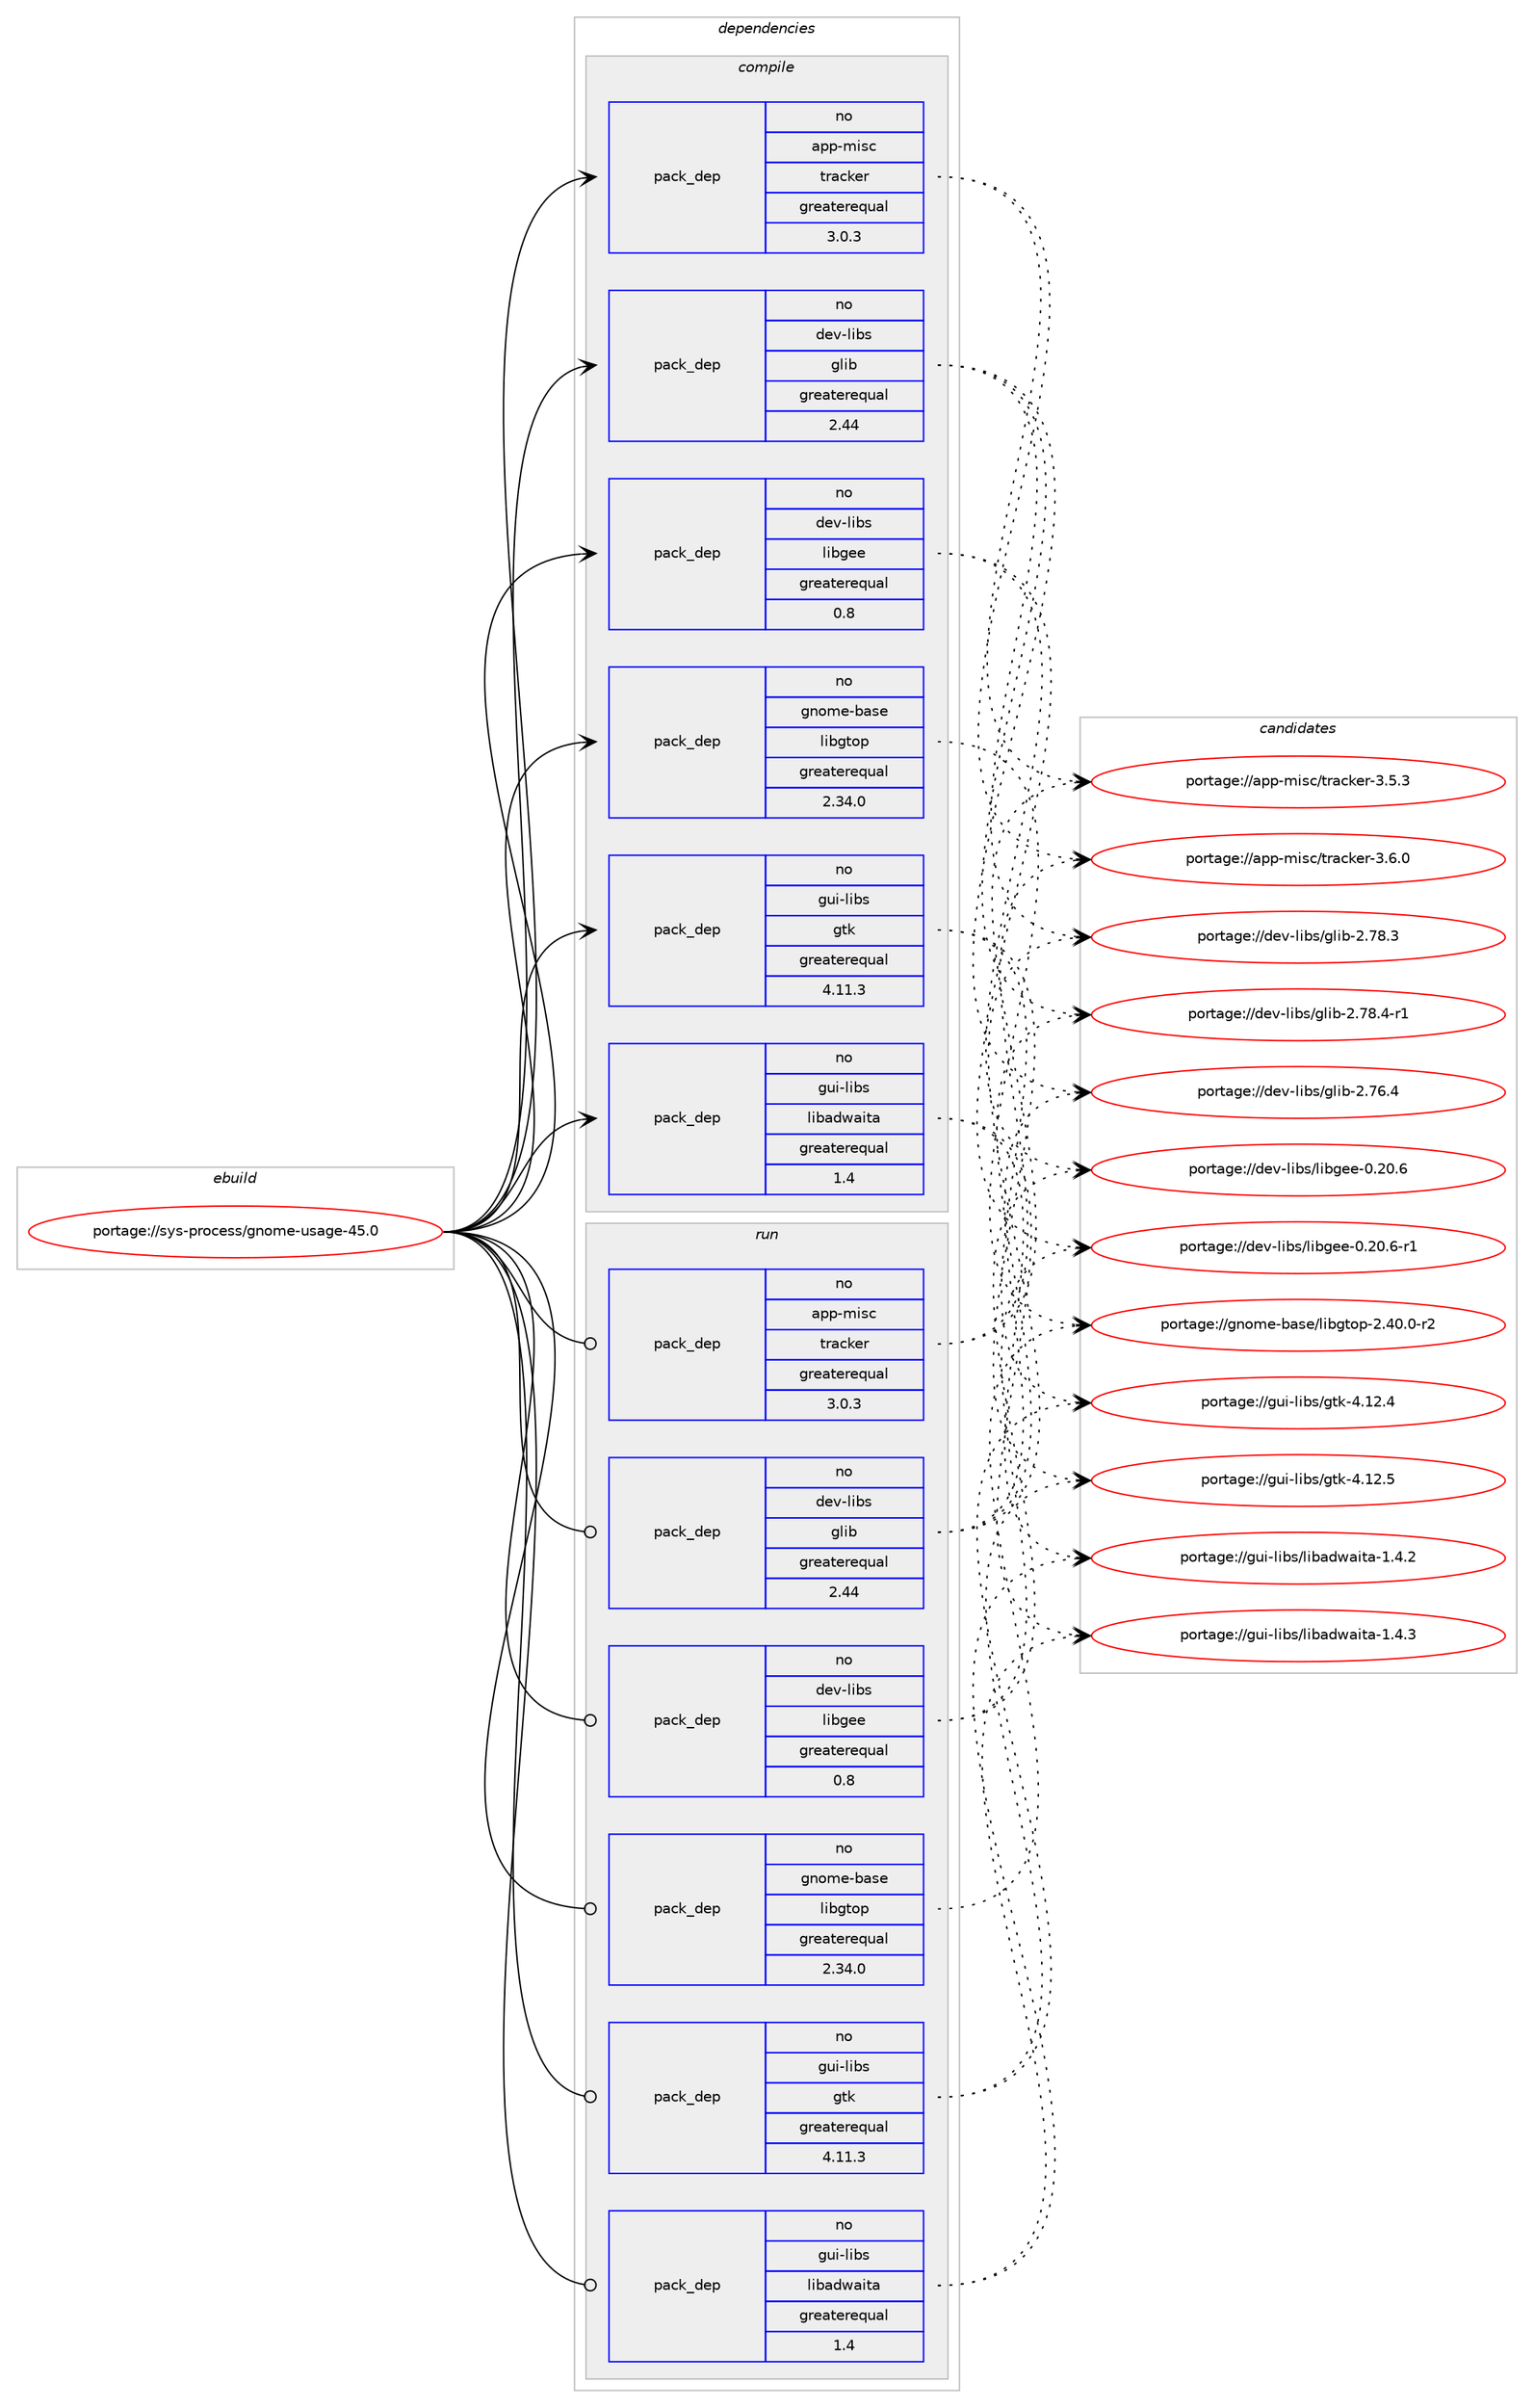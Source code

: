 digraph prolog {

# *************
# Graph options
# *************

newrank=true;
concentrate=true;
compound=true;
graph [rankdir=LR,fontname=Helvetica,fontsize=10,ranksep=1.5];#, ranksep=2.5, nodesep=0.2];
edge  [arrowhead=vee];
node  [fontname=Helvetica,fontsize=10];

# **********
# The ebuild
# **********

subgraph cluster_leftcol {
color=gray;
rank=same;
label=<<i>ebuild</i>>;
id [label="portage://sys-process/gnome-usage-45.0", color=red, width=4, href="../sys-process/gnome-usage-45.0.svg"];
}

# ****************
# The dependencies
# ****************

subgraph cluster_midcol {
color=gray;
label=<<i>dependencies</i>>;
subgraph cluster_compile {
fillcolor="#eeeeee";
style=filled;
label=<<i>compile</i>>;
subgraph pack7070 {
dependency22566 [label=<<TABLE BORDER="0" CELLBORDER="1" CELLSPACING="0" CELLPADDING="4" WIDTH="220"><TR><TD ROWSPAN="6" CELLPADDING="30">pack_dep</TD></TR><TR><TD WIDTH="110">no</TD></TR><TR><TD>app-misc</TD></TR><TR><TD>tracker</TD></TR><TR><TD>greaterequal</TD></TR><TR><TD>3.0.3</TD></TR></TABLE>>, shape=none, color=blue];
}
id:e -> dependency22566:w [weight=20,style="solid",arrowhead="vee"];
subgraph pack7071 {
dependency22567 [label=<<TABLE BORDER="0" CELLBORDER="1" CELLSPACING="0" CELLPADDING="4" WIDTH="220"><TR><TD ROWSPAN="6" CELLPADDING="30">pack_dep</TD></TR><TR><TD WIDTH="110">no</TD></TR><TR><TD>dev-libs</TD></TR><TR><TD>glib</TD></TR><TR><TD>greaterequal</TD></TR><TR><TD>2.44</TD></TR></TABLE>>, shape=none, color=blue];
}
id:e -> dependency22567:w [weight=20,style="solid",arrowhead="vee"];
subgraph pack7072 {
dependency22568 [label=<<TABLE BORDER="0" CELLBORDER="1" CELLSPACING="0" CELLPADDING="4" WIDTH="220"><TR><TD ROWSPAN="6" CELLPADDING="30">pack_dep</TD></TR><TR><TD WIDTH="110">no</TD></TR><TR><TD>dev-libs</TD></TR><TR><TD>libgee</TD></TR><TR><TD>greaterequal</TD></TR><TR><TD>0.8</TD></TR></TABLE>>, shape=none, color=blue];
}
id:e -> dependency22568:w [weight=20,style="solid",arrowhead="vee"];
subgraph pack7073 {
dependency22569 [label=<<TABLE BORDER="0" CELLBORDER="1" CELLSPACING="0" CELLPADDING="4" WIDTH="220"><TR><TD ROWSPAN="6" CELLPADDING="30">pack_dep</TD></TR><TR><TD WIDTH="110">no</TD></TR><TR><TD>gnome-base</TD></TR><TR><TD>libgtop</TD></TR><TR><TD>greaterequal</TD></TR><TR><TD>2.34.0</TD></TR></TABLE>>, shape=none, color=blue];
}
id:e -> dependency22569:w [weight=20,style="solid",arrowhead="vee"];
subgraph pack7074 {
dependency22570 [label=<<TABLE BORDER="0" CELLBORDER="1" CELLSPACING="0" CELLPADDING="4" WIDTH="220"><TR><TD ROWSPAN="6" CELLPADDING="30">pack_dep</TD></TR><TR><TD WIDTH="110">no</TD></TR><TR><TD>gui-libs</TD></TR><TR><TD>gtk</TD></TR><TR><TD>greaterequal</TD></TR><TR><TD>4.11.3</TD></TR></TABLE>>, shape=none, color=blue];
}
id:e -> dependency22570:w [weight=20,style="solid",arrowhead="vee"];
subgraph pack7075 {
dependency22571 [label=<<TABLE BORDER="0" CELLBORDER="1" CELLSPACING="0" CELLPADDING="4" WIDTH="220"><TR><TD ROWSPAN="6" CELLPADDING="30">pack_dep</TD></TR><TR><TD WIDTH="110">no</TD></TR><TR><TD>gui-libs</TD></TR><TR><TD>libadwaita</TD></TR><TR><TD>greaterequal</TD></TR><TR><TD>1.4</TD></TR></TABLE>>, shape=none, color=blue];
}
id:e -> dependency22571:w [weight=20,style="solid",arrowhead="vee"];
}
subgraph cluster_compileandrun {
fillcolor="#eeeeee";
style=filled;
label=<<i>compile and run</i>>;
}
subgraph cluster_run {
fillcolor="#eeeeee";
style=filled;
label=<<i>run</i>>;
subgraph pack7076 {
dependency22572 [label=<<TABLE BORDER="0" CELLBORDER="1" CELLSPACING="0" CELLPADDING="4" WIDTH="220"><TR><TD ROWSPAN="6" CELLPADDING="30">pack_dep</TD></TR><TR><TD WIDTH="110">no</TD></TR><TR><TD>app-misc</TD></TR><TR><TD>tracker</TD></TR><TR><TD>greaterequal</TD></TR><TR><TD>3.0.3</TD></TR></TABLE>>, shape=none, color=blue];
}
id:e -> dependency22572:w [weight=20,style="solid",arrowhead="odot"];
subgraph pack7077 {
dependency22573 [label=<<TABLE BORDER="0" CELLBORDER="1" CELLSPACING="0" CELLPADDING="4" WIDTH="220"><TR><TD ROWSPAN="6" CELLPADDING="30">pack_dep</TD></TR><TR><TD WIDTH="110">no</TD></TR><TR><TD>dev-libs</TD></TR><TR><TD>glib</TD></TR><TR><TD>greaterequal</TD></TR><TR><TD>2.44</TD></TR></TABLE>>, shape=none, color=blue];
}
id:e -> dependency22573:w [weight=20,style="solid",arrowhead="odot"];
subgraph pack7078 {
dependency22574 [label=<<TABLE BORDER="0" CELLBORDER="1" CELLSPACING="0" CELLPADDING="4" WIDTH="220"><TR><TD ROWSPAN="6" CELLPADDING="30">pack_dep</TD></TR><TR><TD WIDTH="110">no</TD></TR><TR><TD>dev-libs</TD></TR><TR><TD>libgee</TD></TR><TR><TD>greaterequal</TD></TR><TR><TD>0.8</TD></TR></TABLE>>, shape=none, color=blue];
}
id:e -> dependency22574:w [weight=20,style="solid",arrowhead="odot"];
subgraph pack7079 {
dependency22575 [label=<<TABLE BORDER="0" CELLBORDER="1" CELLSPACING="0" CELLPADDING="4" WIDTH="220"><TR><TD ROWSPAN="6" CELLPADDING="30">pack_dep</TD></TR><TR><TD WIDTH="110">no</TD></TR><TR><TD>gnome-base</TD></TR><TR><TD>libgtop</TD></TR><TR><TD>greaterequal</TD></TR><TR><TD>2.34.0</TD></TR></TABLE>>, shape=none, color=blue];
}
id:e -> dependency22575:w [weight=20,style="solid",arrowhead="odot"];
subgraph pack7080 {
dependency22576 [label=<<TABLE BORDER="0" CELLBORDER="1" CELLSPACING="0" CELLPADDING="4" WIDTH="220"><TR><TD ROWSPAN="6" CELLPADDING="30">pack_dep</TD></TR><TR><TD WIDTH="110">no</TD></TR><TR><TD>gui-libs</TD></TR><TR><TD>gtk</TD></TR><TR><TD>greaterequal</TD></TR><TR><TD>4.11.3</TD></TR></TABLE>>, shape=none, color=blue];
}
id:e -> dependency22576:w [weight=20,style="solid",arrowhead="odot"];
subgraph pack7081 {
dependency22577 [label=<<TABLE BORDER="0" CELLBORDER="1" CELLSPACING="0" CELLPADDING="4" WIDTH="220"><TR><TD ROWSPAN="6" CELLPADDING="30">pack_dep</TD></TR><TR><TD WIDTH="110">no</TD></TR><TR><TD>gui-libs</TD></TR><TR><TD>libadwaita</TD></TR><TR><TD>greaterequal</TD></TR><TR><TD>1.4</TD></TR></TABLE>>, shape=none, color=blue];
}
id:e -> dependency22577:w [weight=20,style="solid",arrowhead="odot"];
}
}

# **************
# The candidates
# **************

subgraph cluster_choices {
rank=same;
color=gray;
label=<<i>candidates</i>>;

subgraph choice7070 {
color=black;
nodesep=1;
choice971121124510910511599471161149799107101114455146534651 [label="portage://app-misc/tracker-3.5.3", color=red, width=4,href="../app-misc/tracker-3.5.3.svg"];
choice971121124510910511599471161149799107101114455146544648 [label="portage://app-misc/tracker-3.6.0", color=red, width=4,href="../app-misc/tracker-3.6.0.svg"];
dependency22566:e -> choice971121124510910511599471161149799107101114455146534651:w [style=dotted,weight="100"];
dependency22566:e -> choice971121124510910511599471161149799107101114455146544648:w [style=dotted,weight="100"];
}
subgraph choice7071 {
color=black;
nodesep=1;
choice1001011184510810598115471031081059845504655544652 [label="portage://dev-libs/glib-2.76.4", color=red, width=4,href="../dev-libs/glib-2.76.4.svg"];
choice1001011184510810598115471031081059845504655564651 [label="portage://dev-libs/glib-2.78.3", color=red, width=4,href="../dev-libs/glib-2.78.3.svg"];
choice10010111845108105981154710310810598455046555646524511449 [label="portage://dev-libs/glib-2.78.4-r1", color=red, width=4,href="../dev-libs/glib-2.78.4-r1.svg"];
dependency22567:e -> choice1001011184510810598115471031081059845504655544652:w [style=dotted,weight="100"];
dependency22567:e -> choice1001011184510810598115471031081059845504655564651:w [style=dotted,weight="100"];
dependency22567:e -> choice10010111845108105981154710310810598455046555646524511449:w [style=dotted,weight="100"];
}
subgraph choice7072 {
color=black;
nodesep=1;
choice1001011184510810598115471081059810310110145484650484654 [label="portage://dev-libs/libgee-0.20.6", color=red, width=4,href="../dev-libs/libgee-0.20.6.svg"];
choice10010111845108105981154710810598103101101454846504846544511449 [label="portage://dev-libs/libgee-0.20.6-r1", color=red, width=4,href="../dev-libs/libgee-0.20.6-r1.svg"];
dependency22568:e -> choice1001011184510810598115471081059810310110145484650484654:w [style=dotted,weight="100"];
dependency22568:e -> choice10010111845108105981154710810598103101101454846504846544511449:w [style=dotted,weight="100"];
}
subgraph choice7073 {
color=black;
nodesep=1;
choice1031101111091014598971151014710810598103116111112455046524846484511450 [label="portage://gnome-base/libgtop-2.40.0-r2", color=red, width=4,href="../gnome-base/libgtop-2.40.0-r2.svg"];
dependency22569:e -> choice1031101111091014598971151014710810598103116111112455046524846484511450:w [style=dotted,weight="100"];
}
subgraph choice7074 {
color=black;
nodesep=1;
choice10311710545108105981154710311610745524649504652 [label="portage://gui-libs/gtk-4.12.4", color=red, width=4,href="../gui-libs/gtk-4.12.4.svg"];
choice10311710545108105981154710311610745524649504653 [label="portage://gui-libs/gtk-4.12.5", color=red, width=4,href="../gui-libs/gtk-4.12.5.svg"];
dependency22570:e -> choice10311710545108105981154710311610745524649504652:w [style=dotted,weight="100"];
dependency22570:e -> choice10311710545108105981154710311610745524649504653:w [style=dotted,weight="100"];
}
subgraph choice7075 {
color=black;
nodesep=1;
choice10311710545108105981154710810598971001199710511697454946524650 [label="portage://gui-libs/libadwaita-1.4.2", color=red, width=4,href="../gui-libs/libadwaita-1.4.2.svg"];
choice10311710545108105981154710810598971001199710511697454946524651 [label="portage://gui-libs/libadwaita-1.4.3", color=red, width=4,href="../gui-libs/libadwaita-1.4.3.svg"];
dependency22571:e -> choice10311710545108105981154710810598971001199710511697454946524650:w [style=dotted,weight="100"];
dependency22571:e -> choice10311710545108105981154710810598971001199710511697454946524651:w [style=dotted,weight="100"];
}
subgraph choice7076 {
color=black;
nodesep=1;
choice971121124510910511599471161149799107101114455146534651 [label="portage://app-misc/tracker-3.5.3", color=red, width=4,href="../app-misc/tracker-3.5.3.svg"];
choice971121124510910511599471161149799107101114455146544648 [label="portage://app-misc/tracker-3.6.0", color=red, width=4,href="../app-misc/tracker-3.6.0.svg"];
dependency22572:e -> choice971121124510910511599471161149799107101114455146534651:w [style=dotted,weight="100"];
dependency22572:e -> choice971121124510910511599471161149799107101114455146544648:w [style=dotted,weight="100"];
}
subgraph choice7077 {
color=black;
nodesep=1;
choice1001011184510810598115471031081059845504655544652 [label="portage://dev-libs/glib-2.76.4", color=red, width=4,href="../dev-libs/glib-2.76.4.svg"];
choice1001011184510810598115471031081059845504655564651 [label="portage://dev-libs/glib-2.78.3", color=red, width=4,href="../dev-libs/glib-2.78.3.svg"];
choice10010111845108105981154710310810598455046555646524511449 [label="portage://dev-libs/glib-2.78.4-r1", color=red, width=4,href="../dev-libs/glib-2.78.4-r1.svg"];
dependency22573:e -> choice1001011184510810598115471031081059845504655544652:w [style=dotted,weight="100"];
dependency22573:e -> choice1001011184510810598115471031081059845504655564651:w [style=dotted,weight="100"];
dependency22573:e -> choice10010111845108105981154710310810598455046555646524511449:w [style=dotted,weight="100"];
}
subgraph choice7078 {
color=black;
nodesep=1;
choice1001011184510810598115471081059810310110145484650484654 [label="portage://dev-libs/libgee-0.20.6", color=red, width=4,href="../dev-libs/libgee-0.20.6.svg"];
choice10010111845108105981154710810598103101101454846504846544511449 [label="portage://dev-libs/libgee-0.20.6-r1", color=red, width=4,href="../dev-libs/libgee-0.20.6-r1.svg"];
dependency22574:e -> choice1001011184510810598115471081059810310110145484650484654:w [style=dotted,weight="100"];
dependency22574:e -> choice10010111845108105981154710810598103101101454846504846544511449:w [style=dotted,weight="100"];
}
subgraph choice7079 {
color=black;
nodesep=1;
choice1031101111091014598971151014710810598103116111112455046524846484511450 [label="portage://gnome-base/libgtop-2.40.0-r2", color=red, width=4,href="../gnome-base/libgtop-2.40.0-r2.svg"];
dependency22575:e -> choice1031101111091014598971151014710810598103116111112455046524846484511450:w [style=dotted,weight="100"];
}
subgraph choice7080 {
color=black;
nodesep=1;
choice10311710545108105981154710311610745524649504652 [label="portage://gui-libs/gtk-4.12.4", color=red, width=4,href="../gui-libs/gtk-4.12.4.svg"];
choice10311710545108105981154710311610745524649504653 [label="portage://gui-libs/gtk-4.12.5", color=red, width=4,href="../gui-libs/gtk-4.12.5.svg"];
dependency22576:e -> choice10311710545108105981154710311610745524649504652:w [style=dotted,weight="100"];
dependency22576:e -> choice10311710545108105981154710311610745524649504653:w [style=dotted,weight="100"];
}
subgraph choice7081 {
color=black;
nodesep=1;
choice10311710545108105981154710810598971001199710511697454946524650 [label="portage://gui-libs/libadwaita-1.4.2", color=red, width=4,href="../gui-libs/libadwaita-1.4.2.svg"];
choice10311710545108105981154710810598971001199710511697454946524651 [label="portage://gui-libs/libadwaita-1.4.3", color=red, width=4,href="../gui-libs/libadwaita-1.4.3.svg"];
dependency22577:e -> choice10311710545108105981154710810598971001199710511697454946524650:w [style=dotted,weight="100"];
dependency22577:e -> choice10311710545108105981154710810598971001199710511697454946524651:w [style=dotted,weight="100"];
}
}

}
